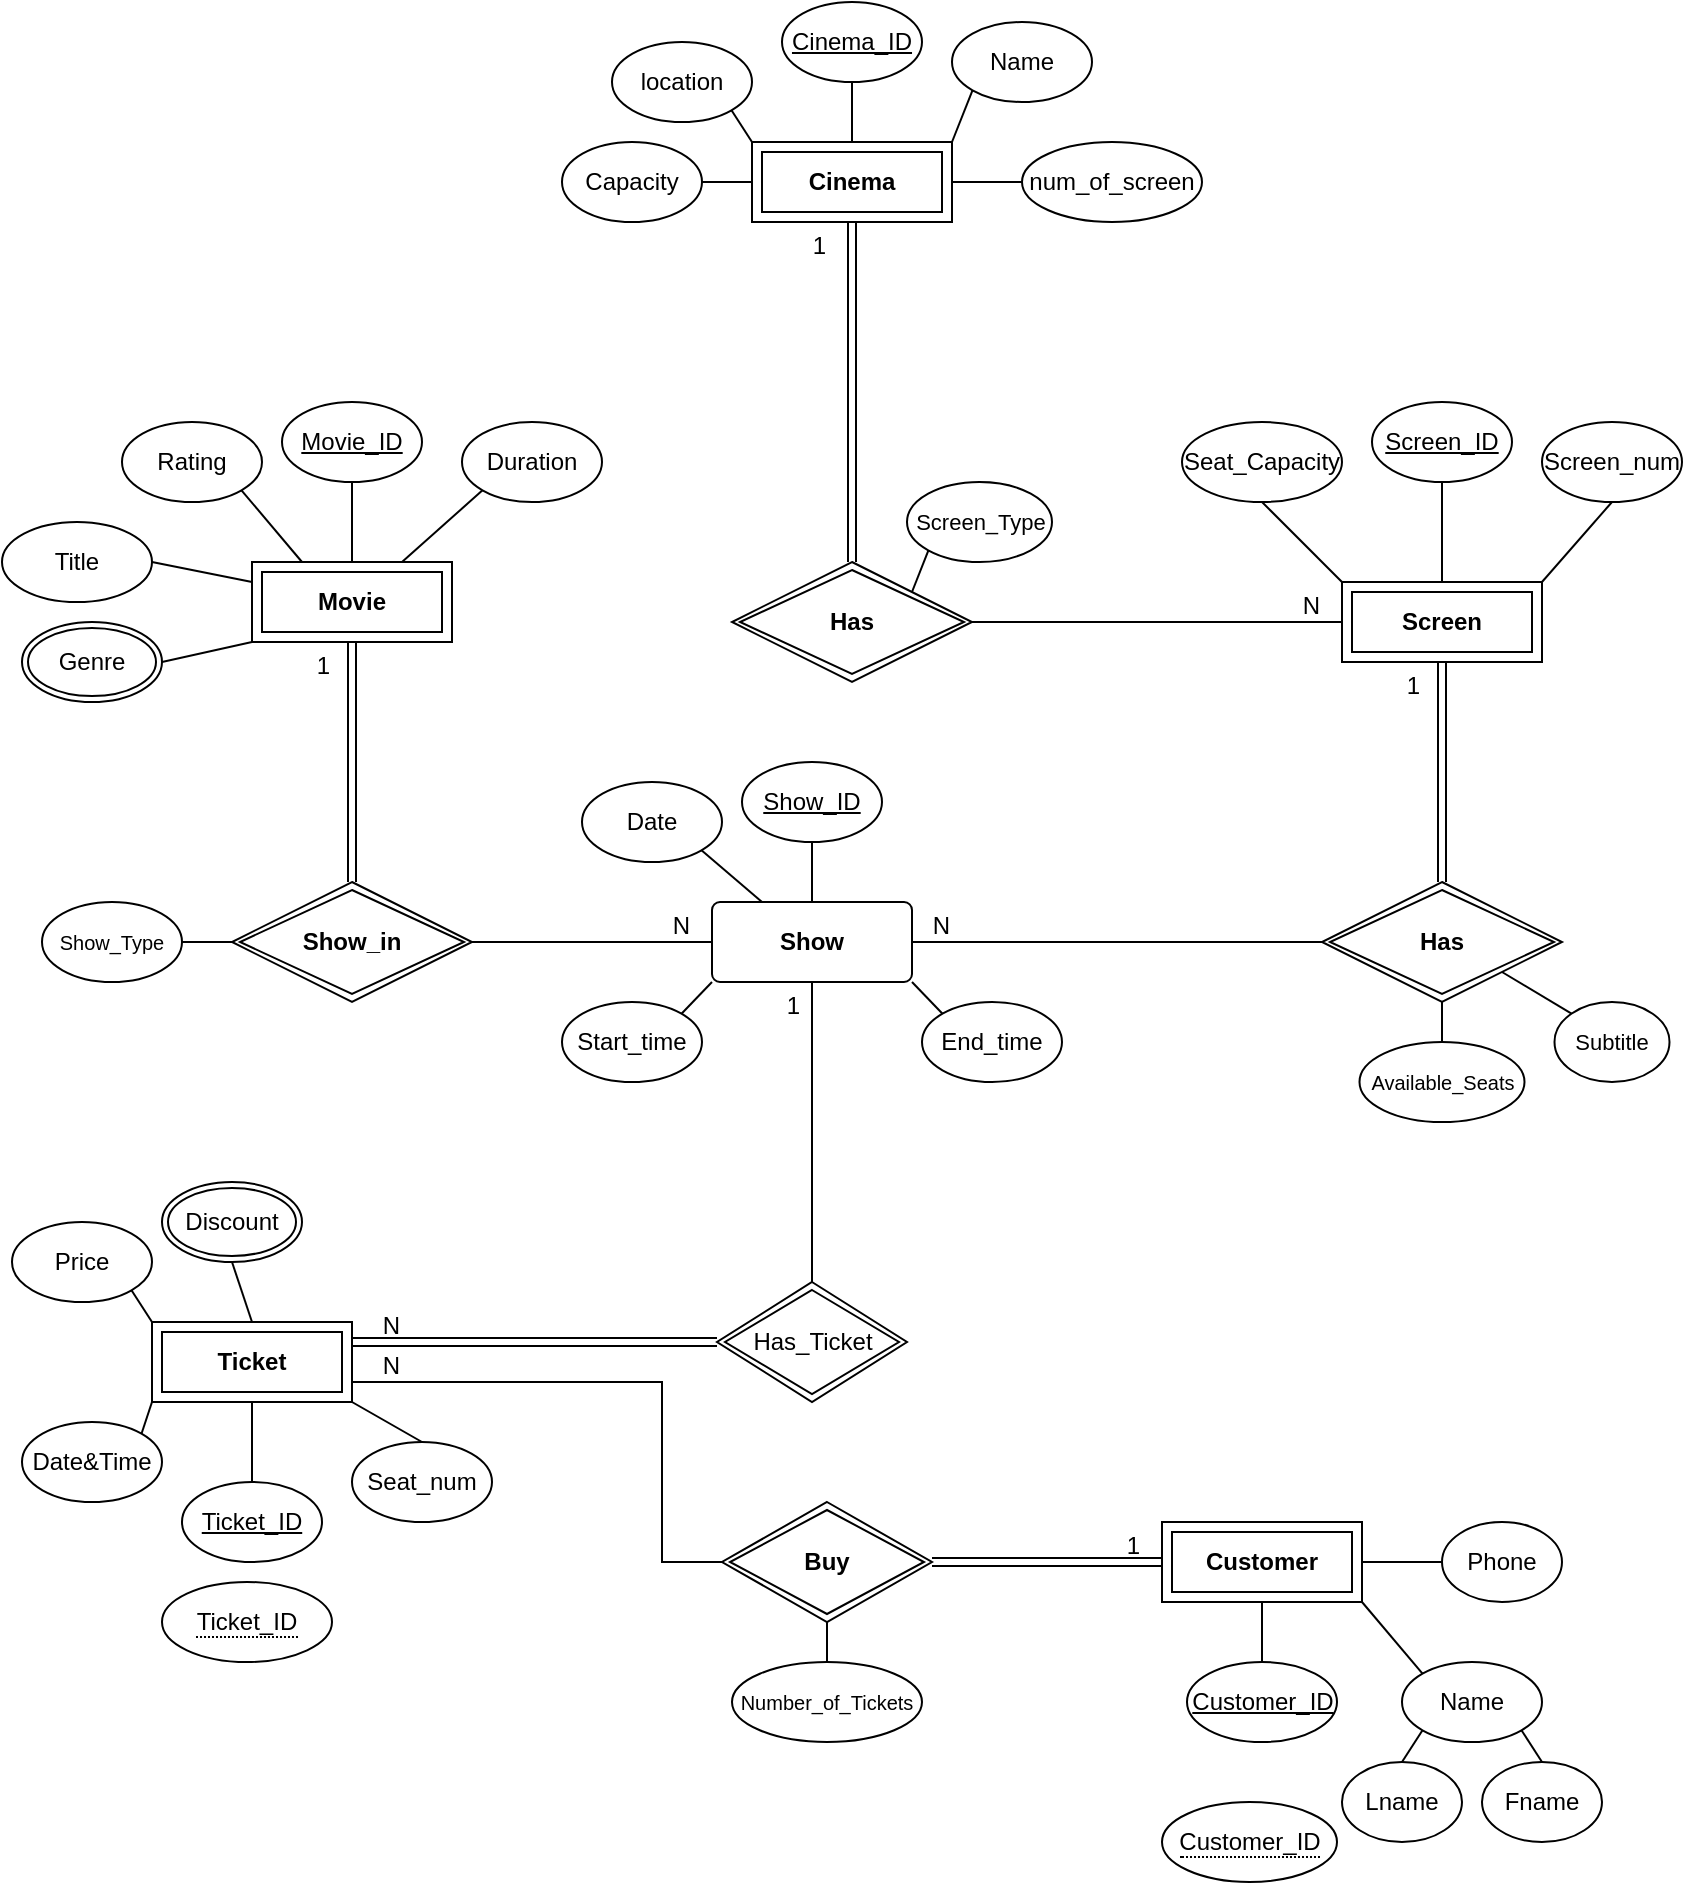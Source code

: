 <mxfile version="24.8.4">
  <diagram name="Page-1" id="7yY_kA9gd9Qw0ZEYXvrO">
    <mxGraphModel dx="1750" dy="870" grid="1" gridSize="10" guides="1" tooltips="1" connect="1" arrows="1" fold="1" page="1" pageScale="1" pageWidth="850" pageHeight="1100" math="0" shadow="0">
      <root>
        <mxCell id="0" />
        <mxCell id="1" parent="0" />
        <mxCell id="ie0-aMVQ24yn6wTCqgOi-12" value="Screen_ID" style="ellipse;whiteSpace=wrap;html=1;align=center;fontStyle=4;" parent="1" vertex="1">
          <mxGeometry x="685" y="200" width="70" height="40" as="geometry" />
        </mxCell>
        <mxCell id="ie0-aMVQ24yn6wTCqgOi-13" value="Screen_num" style="ellipse;whiteSpace=wrap;html=1;align=center;" parent="1" vertex="1">
          <mxGeometry x="770" y="210" width="70" height="40" as="geometry" />
        </mxCell>
        <mxCell id="ie0-aMVQ24yn6wTCqgOi-25" value="Seat_Capacity" style="ellipse;whiteSpace=wrap;html=1;align=center;" parent="1" vertex="1">
          <mxGeometry x="590" y="210" width="80" height="40" as="geometry" />
        </mxCell>
        <mxCell id="ie0-aMVQ24yn6wTCqgOi-28" value="" style="endArrow=none;html=1;rounded=0;exitX=0.5;exitY=1;exitDx=0;exitDy=0;entryX=0.5;entryY=0;entryDx=0;entryDy=0;" parent="1" source="ie0-aMVQ24yn6wTCqgOi-12" target="ALCv4RVZvyyL87R1NzdM-17" edge="1">
          <mxGeometry relative="1" as="geometry">
            <mxPoint x="420" y="370" as="sourcePoint" />
            <mxPoint x="720" y="270" as="targetPoint" />
          </mxGeometry>
        </mxCell>
        <mxCell id="ie0-aMVQ24yn6wTCqgOi-32" value="" style="endArrow=none;html=1;rounded=0;entryX=0.5;entryY=1;entryDx=0;entryDy=0;exitX=1;exitY=0;exitDx=0;exitDy=0;" parent="1" source="ALCv4RVZvyyL87R1NzdM-17" target="ie0-aMVQ24yn6wTCqgOi-13" edge="1">
          <mxGeometry relative="1" as="geometry">
            <mxPoint x="790" y="280" as="sourcePoint" />
            <mxPoint x="580" y="370" as="targetPoint" />
          </mxGeometry>
        </mxCell>
        <mxCell id="ie0-aMVQ24yn6wTCqgOi-33" value="" style="endArrow=none;html=1;rounded=0;exitX=0.5;exitY=1;exitDx=0;exitDy=0;entryX=0;entryY=0;entryDx=0;entryDy=0;" parent="1" source="ie0-aMVQ24yn6wTCqgOi-25" target="ALCv4RVZvyyL87R1NzdM-17" edge="1">
          <mxGeometry relative="1" as="geometry">
            <mxPoint x="420" y="370" as="sourcePoint" />
            <mxPoint x="680" y="270" as="targetPoint" />
          </mxGeometry>
        </mxCell>
        <mxCell id="ie0-aMVQ24yn6wTCqgOi-49" value="Customer_ID" style="ellipse;whiteSpace=wrap;html=1;align=center;fontStyle=4;" parent="1" vertex="1">
          <mxGeometry x="592.5" y="830" width="75" height="40" as="geometry" />
        </mxCell>
        <mxCell id="ie0-aMVQ24yn6wTCqgOi-96" value="Duration" style="ellipse;whiteSpace=wrap;html=1;align=center;" parent="1" vertex="1">
          <mxGeometry x="230" y="210" width="70" height="40" as="geometry" />
        </mxCell>
        <mxCell id="ie0-aMVQ24yn6wTCqgOi-97" value="Rating" style="ellipse;whiteSpace=wrap;html=1;align=center;" parent="1" vertex="1">
          <mxGeometry x="60" y="210" width="70" height="40" as="geometry" />
        </mxCell>
        <mxCell id="ie0-aMVQ24yn6wTCqgOi-98" value="Movie_ID" style="ellipse;whiteSpace=wrap;html=1;align=center;fontStyle=4;" parent="1" vertex="1">
          <mxGeometry x="140" y="200" width="70" height="40" as="geometry" />
        </mxCell>
        <mxCell id="ie0-aMVQ24yn6wTCqgOi-99" value="Title" style="ellipse;whiteSpace=wrap;html=1;align=center;" parent="1" vertex="1">
          <mxGeometry y="260" width="75" height="40" as="geometry" />
        </mxCell>
        <mxCell id="ie0-aMVQ24yn6wTCqgOi-101" value="" style="endArrow=none;html=1;rounded=0;exitX=0.5;exitY=1;exitDx=0;exitDy=0;entryX=0.5;entryY=0;entryDx=0;entryDy=0;" parent="1" source="ie0-aMVQ24yn6wTCqgOi-98" target="ALCv4RVZvyyL87R1NzdM-14" edge="1">
          <mxGeometry relative="1" as="geometry">
            <mxPoint x="310" y="370" as="sourcePoint" />
            <mxPoint x="180" y="270" as="targetPoint" />
          </mxGeometry>
        </mxCell>
        <mxCell id="ie0-aMVQ24yn6wTCqgOi-102" value="" style="endArrow=none;html=1;rounded=0;exitX=0;exitY=1;exitDx=0;exitDy=0;entryX=0.75;entryY=0;entryDx=0;entryDy=0;" parent="1" source="ie0-aMVQ24yn6wTCqgOi-96" target="ALCv4RVZvyyL87R1NzdM-14" edge="1">
          <mxGeometry relative="1" as="geometry">
            <mxPoint x="310" y="370" as="sourcePoint" />
            <mxPoint x="210" y="270" as="targetPoint" />
          </mxGeometry>
        </mxCell>
        <mxCell id="ie0-aMVQ24yn6wTCqgOi-103" value="" style="endArrow=none;html=1;rounded=0;exitX=1;exitY=0.5;exitDx=0;exitDy=0;entryX=0;entryY=1;entryDx=0;entryDy=0;" parent="1" source="46AwzzbZPbfPcskhHzXD-44" target="ALCv4RVZvyyL87R1NzdM-14" edge="1">
          <mxGeometry relative="1" as="geometry">
            <mxPoint x="100" y="340" as="sourcePoint" />
            <mxPoint x="120" y="320" as="targetPoint" />
          </mxGeometry>
        </mxCell>
        <mxCell id="ie0-aMVQ24yn6wTCqgOi-104" value="" style="endArrow=none;html=1;rounded=0;exitX=1;exitY=0.5;exitDx=0;exitDy=0;entryX=0;entryY=0.25;entryDx=0;entryDy=0;" parent="1" source="ie0-aMVQ24yn6wTCqgOi-99" target="ALCv4RVZvyyL87R1NzdM-14" edge="1">
          <mxGeometry relative="1" as="geometry">
            <mxPoint x="310" y="370" as="sourcePoint" />
            <mxPoint x="110" y="290" as="targetPoint" />
          </mxGeometry>
        </mxCell>
        <mxCell id="ie0-aMVQ24yn6wTCqgOi-105" value="" style="endArrow=none;html=1;rounded=0;exitX=1;exitY=1;exitDx=0;exitDy=0;entryX=0.25;entryY=0;entryDx=0;entryDy=0;" parent="1" source="ie0-aMVQ24yn6wTCqgOi-97" target="ALCv4RVZvyyL87R1NzdM-14" edge="1">
          <mxGeometry relative="1" as="geometry">
            <mxPoint x="310" y="370" as="sourcePoint" />
            <mxPoint x="150" y="260" as="targetPoint" />
          </mxGeometry>
        </mxCell>
        <mxCell id="ie0-aMVQ24yn6wTCqgOi-139" value="Name" style="ellipse;whiteSpace=wrap;html=1;align=center;" parent="1" vertex="1">
          <mxGeometry x="700" y="830" width="70" height="40" as="geometry" />
        </mxCell>
        <mxCell id="ie0-aMVQ24yn6wTCqgOi-140" style="edgeStyle=orthogonalEdgeStyle;rounded=0;orthogonalLoop=1;jettySize=auto;html=1;exitX=0.5;exitY=1;exitDx=0;exitDy=0;" parent="1" edge="1">
          <mxGeometry relative="1" as="geometry">
            <mxPoint x="630" y="800" as="sourcePoint" />
            <mxPoint x="630" y="800" as="targetPoint" />
          </mxGeometry>
        </mxCell>
        <mxCell id="ie0-aMVQ24yn6wTCqgOi-141" value="" style="endArrow=none;html=1;rounded=0;entryX=0.5;entryY=0;entryDx=0;entryDy=0;exitX=0.5;exitY=1;exitDx=0;exitDy=0;" parent="1" source="ALCv4RVZvyyL87R1NzdM-15" target="ie0-aMVQ24yn6wTCqgOi-49" edge="1">
          <mxGeometry relative="1" as="geometry">
            <mxPoint x="630" y="810" as="sourcePoint" />
            <mxPoint x="637" y="866" as="targetPoint" />
          </mxGeometry>
        </mxCell>
        <mxCell id="ie0-aMVQ24yn6wTCqgOi-142" value="" style="endArrow=none;html=1;rounded=0;entryX=0;entryY=0;entryDx=0;entryDy=0;exitX=1;exitY=1;exitDx=0;exitDy=0;" parent="1" source="ALCv4RVZvyyL87R1NzdM-15" target="ie0-aMVQ24yn6wTCqgOi-139" edge="1">
          <mxGeometry relative="1" as="geometry">
            <mxPoint x="680" y="810" as="sourcePoint" />
            <mxPoint x="737" y="856" as="targetPoint" />
          </mxGeometry>
        </mxCell>
        <mxCell id="ie0-aMVQ24yn6wTCqgOi-143" value="Ticket_ID" style="ellipse;whiteSpace=wrap;html=1;align=center;fontStyle=4;" parent="1" vertex="1">
          <mxGeometry x="90" y="740" width="70" height="40" as="geometry" />
        </mxCell>
        <mxCell id="ie0-aMVQ24yn6wTCqgOi-145" value="Seat_num" style="ellipse;whiteSpace=wrap;html=1;align=center;" parent="1" vertex="1">
          <mxGeometry x="175" y="720" width="70" height="40" as="geometry" />
        </mxCell>
        <mxCell id="ie0-aMVQ24yn6wTCqgOi-146" value="Price" style="ellipse;whiteSpace=wrap;html=1;align=center;" parent="1" vertex="1">
          <mxGeometry x="5" y="610" width="70" height="40" as="geometry" />
        </mxCell>
        <mxCell id="ie0-aMVQ24yn6wTCqgOi-147" value="" style="endArrow=none;html=1;rounded=0;entryX=0.5;entryY=0;entryDx=0;entryDy=0;exitX=1;exitY=1;exitDx=0;exitDy=0;" parent="1" source="OWeZCn-Pg7OifKyd3cgW-1" target="ie0-aMVQ24yn6wTCqgOi-145" edge="1">
          <mxGeometry relative="1" as="geometry">
            <mxPoint x="180" y="700" as="sourcePoint" />
            <mxPoint x="205" y="690" as="targetPoint" />
          </mxGeometry>
        </mxCell>
        <mxCell id="ie0-aMVQ24yn6wTCqgOi-149" value="" style="endArrow=none;html=1;rounded=0;exitX=1;exitY=1;exitDx=0;exitDy=0;entryX=0;entryY=0;entryDx=0;entryDy=0;" parent="1" source="ie0-aMVQ24yn6wTCqgOi-146" target="OWeZCn-Pg7OifKyd3cgW-1" edge="1">
          <mxGeometry relative="1" as="geometry">
            <mxPoint x="70" y="650" as="sourcePoint" />
            <mxPoint x="70" y="660" as="targetPoint" />
          </mxGeometry>
        </mxCell>
        <mxCell id="ie0-aMVQ24yn6wTCqgOi-150" value="" style="endArrow=none;html=1;rounded=0;exitX=0.5;exitY=0;exitDx=0;exitDy=0;entryX=0.5;entryY=1;entryDx=0;entryDy=0;" parent="1" source="ie0-aMVQ24yn6wTCqgOi-143" target="OWeZCn-Pg7OifKyd3cgW-1" edge="1">
          <mxGeometry relative="1" as="geometry">
            <mxPoint x="45" y="690" as="sourcePoint" />
            <mxPoint x="120" y="710" as="targetPoint" />
          </mxGeometry>
        </mxCell>
        <mxCell id="46AwzzbZPbfPcskhHzXD-2" value="Cinema_ID" style="ellipse;whiteSpace=wrap;html=1;align=center;fontStyle=4;" parent="1" vertex="1">
          <mxGeometry x="390" width="70" height="40" as="geometry" />
        </mxCell>
        <mxCell id="46AwzzbZPbfPcskhHzXD-14" value="&lt;b&gt;Show&lt;/b&gt;" style="rounded=1;arcSize=10;whiteSpace=wrap;html=1;align=center;" parent="1" vertex="1">
          <mxGeometry x="355" y="450" width="100" height="40" as="geometry" />
        </mxCell>
        <mxCell id="46AwzzbZPbfPcskhHzXD-15" value="Show_ID" style="ellipse;whiteSpace=wrap;html=1;align=center;fontStyle=4;" parent="1" vertex="1">
          <mxGeometry x="370" y="380" width="70" height="40" as="geometry" />
        </mxCell>
        <mxCell id="46AwzzbZPbfPcskhHzXD-17" value="Date" style="ellipse;whiteSpace=wrap;html=1;align=center;" parent="1" vertex="1">
          <mxGeometry x="290" y="390" width="70" height="40" as="geometry" />
        </mxCell>
        <mxCell id="46AwzzbZPbfPcskhHzXD-19" value="Start_time" style="ellipse;whiteSpace=wrap;html=1;align=center;" parent="1" vertex="1">
          <mxGeometry x="280" y="500" width="70" height="40" as="geometry" />
        </mxCell>
        <mxCell id="46AwzzbZPbfPcskhHzXD-20" value="" style="endArrow=none;html=1;rounded=0;exitX=1;exitY=0;exitDx=0;exitDy=0;entryX=0;entryY=1;entryDx=0;entryDy=0;" parent="1" source="46AwzzbZPbfPcskhHzXD-19" target="46AwzzbZPbfPcskhHzXD-14" edge="1">
          <mxGeometry relative="1" as="geometry">
            <mxPoint x="355" y="520" as="sourcePoint" />
            <mxPoint x="515" y="520" as="targetPoint" />
          </mxGeometry>
        </mxCell>
        <mxCell id="46AwzzbZPbfPcskhHzXD-23" value="" style="endArrow=none;html=1;rounded=0;exitX=1;exitY=1;exitDx=0;exitDy=0;entryX=0.25;entryY=0;entryDx=0;entryDy=0;" parent="1" source="46AwzzbZPbfPcskhHzXD-17" target="46AwzzbZPbfPcskhHzXD-14" edge="1">
          <mxGeometry relative="1" as="geometry">
            <mxPoint x="355" y="520" as="sourcePoint" />
            <mxPoint x="344" y="440" as="targetPoint" />
          </mxGeometry>
        </mxCell>
        <mxCell id="46AwzzbZPbfPcskhHzXD-24" value="" style="endArrow=none;html=1;rounded=0;exitX=0.5;exitY=0;exitDx=0;exitDy=0;entryX=0.5;entryY=1;entryDx=0;entryDy=0;" parent="1" source="46AwzzbZPbfPcskhHzXD-14" target="46AwzzbZPbfPcskhHzXD-15" edge="1">
          <mxGeometry relative="1" as="geometry">
            <mxPoint x="430" y="430" as="sourcePoint" />
            <mxPoint x="480" y="410" as="targetPoint" />
          </mxGeometry>
        </mxCell>
        <mxCell id="46AwzzbZPbfPcskhHzXD-25" value="Name" style="ellipse;whiteSpace=wrap;html=1;align=center;" parent="1" vertex="1">
          <mxGeometry x="475" y="10" width="70" height="40" as="geometry" />
        </mxCell>
        <mxCell id="46AwzzbZPbfPcskhHzXD-26" value="location" style="ellipse;whiteSpace=wrap;html=1;align=center;" parent="1" vertex="1">
          <mxGeometry x="305" y="20" width="70" height="40" as="geometry" />
        </mxCell>
        <mxCell id="46AwzzbZPbfPcskhHzXD-27" value="num_of_screen" style="ellipse;whiteSpace=wrap;html=1;align=center;" parent="1" vertex="1">
          <mxGeometry x="510" y="70" width="90" height="40" as="geometry" />
        </mxCell>
        <mxCell id="46AwzzbZPbfPcskhHzXD-28" value="Capacity" style="ellipse;whiteSpace=wrap;html=1;align=center;" parent="1" vertex="1">
          <mxGeometry x="280" y="70" width="70" height="40" as="geometry" />
        </mxCell>
        <mxCell id="46AwzzbZPbfPcskhHzXD-29" value="" style="endArrow=none;html=1;rounded=0;entryX=0;entryY=0.5;entryDx=0;entryDy=0;exitX=1;exitY=0.5;exitDx=0;exitDy=0;" parent="1" source="ALCv4RVZvyyL87R1NzdM-8" target="46AwzzbZPbfPcskhHzXD-27" edge="1">
          <mxGeometry relative="1" as="geometry">
            <mxPoint x="480" y="90" as="sourcePoint" />
            <mxPoint x="480" y="160" as="targetPoint" />
          </mxGeometry>
        </mxCell>
        <mxCell id="46AwzzbZPbfPcskhHzXD-30" value="" style="endArrow=none;html=1;rounded=0;exitX=0;exitY=1;exitDx=0;exitDy=0;entryX=1;entryY=0;entryDx=0;entryDy=0;" parent="1" source="46AwzzbZPbfPcskhHzXD-25" target="ALCv4RVZvyyL87R1NzdM-8" edge="1">
          <mxGeometry relative="1" as="geometry">
            <mxPoint x="315" y="160" as="sourcePoint" />
            <mxPoint x="480" y="60" as="targetPoint" />
          </mxGeometry>
        </mxCell>
        <mxCell id="46AwzzbZPbfPcskhHzXD-31" value="" style="endArrow=none;html=1;rounded=0;exitX=1;exitY=0.5;exitDx=0;exitDy=0;entryX=0;entryY=0.5;entryDx=0;entryDy=0;" parent="1" source="46AwzzbZPbfPcskhHzXD-28" target="ALCv4RVZvyyL87R1NzdM-8" edge="1">
          <mxGeometry relative="1" as="geometry">
            <mxPoint x="320" y="160" as="sourcePoint" />
            <mxPoint x="370" y="90" as="targetPoint" />
          </mxGeometry>
        </mxCell>
        <mxCell id="46AwzzbZPbfPcskhHzXD-32" value="" style="endArrow=none;html=1;rounded=0;exitX=1;exitY=1;exitDx=0;exitDy=0;entryX=0;entryY=0;entryDx=0;entryDy=0;" parent="1" source="46AwzzbZPbfPcskhHzXD-26" target="ALCv4RVZvyyL87R1NzdM-8" edge="1">
          <mxGeometry relative="1" as="geometry">
            <mxPoint x="320" y="160" as="sourcePoint" />
            <mxPoint x="370" y="60" as="targetPoint" />
          </mxGeometry>
        </mxCell>
        <mxCell id="46AwzzbZPbfPcskhHzXD-33" value="" style="endArrow=none;html=1;rounded=0;exitX=0.5;exitY=1;exitDx=0;exitDy=0;entryX=0.5;entryY=0;entryDx=0;entryDy=0;" parent="1" source="46AwzzbZPbfPcskhHzXD-2" target="ALCv4RVZvyyL87R1NzdM-8" edge="1">
          <mxGeometry relative="1" as="geometry">
            <mxPoint x="320" y="160" as="sourcePoint" />
            <mxPoint x="425" y="60" as="targetPoint" />
          </mxGeometry>
        </mxCell>
        <mxCell id="46AwzzbZPbfPcskhHzXD-34" value="End_time" style="ellipse;whiteSpace=wrap;html=1;align=center;" parent="1" vertex="1">
          <mxGeometry x="460" y="500" width="70" height="40" as="geometry" />
        </mxCell>
        <mxCell id="46AwzzbZPbfPcskhHzXD-35" value="" style="endArrow=none;html=1;rounded=0;exitX=1;exitY=1;exitDx=0;exitDy=0;entryX=0;entryY=0;entryDx=0;entryDy=0;" parent="1" source="46AwzzbZPbfPcskhHzXD-14" target="46AwzzbZPbfPcskhHzXD-34" edge="1">
          <mxGeometry relative="1" as="geometry">
            <mxPoint x="485" y="510" as="sourcePoint" />
            <mxPoint x="525" y="490" as="targetPoint" />
          </mxGeometry>
        </mxCell>
        <mxCell id="46AwzzbZPbfPcskhHzXD-36" value="Date&amp;amp;Time" style="ellipse;whiteSpace=wrap;html=1;align=center;" parent="1" vertex="1">
          <mxGeometry x="10" y="710" width="70" height="40" as="geometry" />
        </mxCell>
        <mxCell id="46AwzzbZPbfPcskhHzXD-37" value="" style="endArrow=none;html=1;rounded=0;exitX=1;exitY=0;exitDx=0;exitDy=0;entryX=0;entryY=1;entryDx=0;entryDy=0;" parent="1" source="46AwzzbZPbfPcskhHzXD-36" target="OWeZCn-Pg7OifKyd3cgW-1" edge="1">
          <mxGeometry relative="1" as="geometry">
            <mxPoint x="40" y="790" as="sourcePoint" />
            <mxPoint x="70" y="710" as="targetPoint" />
          </mxGeometry>
        </mxCell>
        <mxCell id="46AwzzbZPbfPcskhHzXD-38" value="Lname" style="ellipse;whiteSpace=wrap;html=1;align=center;" parent="1" vertex="1">
          <mxGeometry x="670" y="880" width="60" height="40" as="geometry" />
        </mxCell>
        <mxCell id="46AwzzbZPbfPcskhHzXD-39" value="Fname" style="ellipse;whiteSpace=wrap;html=1;align=center;" parent="1" vertex="1">
          <mxGeometry x="740" y="880" width="60" height="40" as="geometry" />
        </mxCell>
        <mxCell id="46AwzzbZPbfPcskhHzXD-40" value="" style="endArrow=none;html=1;rounded=0;entryX=0.5;entryY=0;entryDx=0;entryDy=0;exitX=0;exitY=1;exitDx=0;exitDy=0;" parent="1" source="ie0-aMVQ24yn6wTCqgOi-139" target="46AwzzbZPbfPcskhHzXD-38" edge="1">
          <mxGeometry relative="1" as="geometry">
            <mxPoint x="690" y="880" as="sourcePoint" />
            <mxPoint x="688" y="910" as="targetPoint" />
          </mxGeometry>
        </mxCell>
        <mxCell id="46AwzzbZPbfPcskhHzXD-41" value="" style="endArrow=none;html=1;rounded=0;entryX=0.5;entryY=0;entryDx=0;entryDy=0;exitX=1;exitY=1;exitDx=0;exitDy=0;" parent="1" source="ie0-aMVQ24yn6wTCqgOi-139" target="46AwzzbZPbfPcskhHzXD-39" edge="1">
          <mxGeometry relative="1" as="geometry">
            <mxPoint x="750" y="890" as="sourcePoint" />
            <mxPoint x="740" y="936" as="targetPoint" />
          </mxGeometry>
        </mxCell>
        <mxCell id="46AwzzbZPbfPcskhHzXD-42" value="Phone" style="ellipse;whiteSpace=wrap;html=1;align=center;" parent="1" vertex="1">
          <mxGeometry x="720" y="760" width="60" height="40" as="geometry" />
        </mxCell>
        <mxCell id="46AwzzbZPbfPcskhHzXD-43" value="" style="endArrow=none;html=1;rounded=0;entryX=0;entryY=0.5;entryDx=0;entryDy=0;exitX=1;exitY=0.5;exitDx=0;exitDy=0;" parent="1" source="ALCv4RVZvyyL87R1NzdM-15" target="46AwzzbZPbfPcskhHzXD-42" edge="1">
          <mxGeometry relative="1" as="geometry">
            <mxPoint x="690" y="780" as="sourcePoint" />
            <mxPoint x="740" y="860" as="targetPoint" />
          </mxGeometry>
        </mxCell>
        <mxCell id="46AwzzbZPbfPcskhHzXD-44" value="Genre" style="ellipse;shape=doubleEllipse;margin=3;whiteSpace=wrap;html=1;align=center;" parent="1" vertex="1">
          <mxGeometry x="10" y="310" width="70" height="40" as="geometry" />
        </mxCell>
        <mxCell id="46AwzzbZPbfPcskhHzXD-45" value="Discount" style="ellipse;shape=doubleEllipse;margin=3;whiteSpace=wrap;html=1;align=center;" parent="1" vertex="1">
          <mxGeometry x="80" y="590" width="70" height="40" as="geometry" />
        </mxCell>
        <mxCell id="46AwzzbZPbfPcskhHzXD-46" value="" style="endArrow=none;html=1;rounded=0;exitX=0.5;exitY=1;exitDx=0;exitDy=0;entryX=0.5;entryY=0;entryDx=0;entryDy=0;" parent="1" source="46AwzzbZPbfPcskhHzXD-45" target="OWeZCn-Pg7OifKyd3cgW-1" edge="1">
          <mxGeometry relative="1" as="geometry">
            <mxPoint x="200" y="610" as="sourcePoint" />
            <mxPoint x="110" y="650" as="targetPoint" />
          </mxGeometry>
        </mxCell>
        <mxCell id="46AwzzbZPbfPcskhHzXD-55" value="" style="endArrow=none;html=1;rounded=0;exitX=1;exitY=0.5;exitDx=0;exitDy=0;entryX=0;entryY=0.5;entryDx=0;entryDy=0;" parent="1" source="ALCv4RVZvyyL87R1NzdM-7" target="ALCv4RVZvyyL87R1NzdM-17" edge="1">
          <mxGeometry relative="1" as="geometry">
            <mxPoint x="510" y="310" as="sourcePoint" />
            <mxPoint x="660" y="310" as="targetPoint" />
          </mxGeometry>
        </mxCell>
        <mxCell id="46AwzzbZPbfPcskhHzXD-56" value="N" style="resizable=0;html=1;whiteSpace=wrap;align=right;verticalAlign=bottom;" parent="46AwzzbZPbfPcskhHzXD-55" connectable="0" vertex="1">
          <mxGeometry x="1" relative="1" as="geometry">
            <mxPoint x="-10" as="offset" />
          </mxGeometry>
        </mxCell>
        <mxCell id="46AwzzbZPbfPcskhHzXD-60" value="" style="endArrow=none;html=1;rounded=0;entryX=1;entryY=0.5;entryDx=0;entryDy=0;exitX=0;exitY=0.5;exitDx=0;exitDy=0;" parent="1" source="ALCv4RVZvyyL87R1NzdM-20" target="46AwzzbZPbfPcskhHzXD-14" edge="1">
          <mxGeometry relative="1" as="geometry">
            <mxPoint x="640" y="470" as="sourcePoint" />
            <mxPoint x="670" y="580" as="targetPoint" />
          </mxGeometry>
        </mxCell>
        <mxCell id="46AwzzbZPbfPcskhHzXD-61" value="N" style="resizable=0;html=1;whiteSpace=wrap;align=right;verticalAlign=bottom;" parent="46AwzzbZPbfPcskhHzXD-60" connectable="0" vertex="1">
          <mxGeometry x="1" relative="1" as="geometry">
            <mxPoint x="20" as="offset" />
          </mxGeometry>
        </mxCell>
        <mxCell id="46AwzzbZPbfPcskhHzXD-65" value="" style="endArrow=none;html=1;rounded=0;entryX=0;entryY=0.5;entryDx=0;entryDy=0;exitX=1;exitY=0.5;exitDx=0;exitDy=0;" parent="1" source="ALCv4RVZvyyL87R1NzdM-10" target="46AwzzbZPbfPcskhHzXD-14" edge="1">
          <mxGeometry relative="1" as="geometry">
            <mxPoint x="260" y="470" as="sourcePoint" />
            <mxPoint x="310" y="460" as="targetPoint" />
          </mxGeometry>
        </mxCell>
        <mxCell id="46AwzzbZPbfPcskhHzXD-66" value="N" style="resizable=0;html=1;whiteSpace=wrap;align=right;verticalAlign=bottom;" parent="46AwzzbZPbfPcskhHzXD-65" connectable="0" vertex="1">
          <mxGeometry x="1" relative="1" as="geometry">
            <mxPoint x="-10" as="offset" />
          </mxGeometry>
        </mxCell>
        <mxCell id="46AwzzbZPbfPcskhHzXD-70" value="" style="endArrow=none;html=1;rounded=0;entryX=0.5;entryY=1;entryDx=0;entryDy=0;exitX=0.5;exitY=0;exitDx=0;exitDy=0;" parent="1" source="OWeZCn-Pg7OifKyd3cgW-4" target="46AwzzbZPbfPcskhHzXD-14" edge="1">
          <mxGeometry relative="1" as="geometry">
            <mxPoint x="400" y="630" as="sourcePoint" />
            <mxPoint x="400" y="690" as="targetPoint" />
          </mxGeometry>
        </mxCell>
        <mxCell id="46AwzzbZPbfPcskhHzXD-71" value="1" style="resizable=0;html=1;whiteSpace=wrap;align=right;verticalAlign=bottom;" parent="46AwzzbZPbfPcskhHzXD-70" connectable="0" vertex="1">
          <mxGeometry x="1" relative="1" as="geometry">
            <mxPoint x="-5" y="20" as="offset" />
          </mxGeometry>
        </mxCell>
        <mxCell id="46AwzzbZPbfPcskhHzXD-75" value="&lt;b&gt;Buy&lt;/b&gt;" style="shape=rhombus;double=1;perimeter=rhombusPerimeter;whiteSpace=wrap;html=1;align=center;" parent="1" vertex="1">
          <mxGeometry x="360" y="750" width="105" height="60" as="geometry" />
        </mxCell>
        <mxCell id="46AwzzbZPbfPcskhHzXD-76" value="" style="shape=link;html=1;rounded=0;exitX=1;exitY=0.5;exitDx=0;exitDy=0;entryX=0;entryY=0.5;entryDx=0;entryDy=0;" parent="1" source="46AwzzbZPbfPcskhHzXD-75" target="ALCv4RVZvyyL87R1NzdM-15" edge="1">
          <mxGeometry relative="1" as="geometry">
            <mxPoint x="470" y="790" as="sourcePoint" />
            <mxPoint x="570" y="780" as="targetPoint" />
          </mxGeometry>
        </mxCell>
        <mxCell id="46AwzzbZPbfPcskhHzXD-77" value="1" style="resizable=0;html=1;whiteSpace=wrap;align=right;verticalAlign=bottom;" parent="46AwzzbZPbfPcskhHzXD-76" connectable="0" vertex="1">
          <mxGeometry x="1" relative="1" as="geometry">
            <mxPoint x="-10" as="offset" />
          </mxGeometry>
        </mxCell>
        <mxCell id="ALCv4RVZvyyL87R1NzdM-1" value="" style="endArrow=none;html=1;rounded=0;edgeStyle=elbowEdgeStyle;exitX=0;exitY=0.5;exitDx=0;exitDy=0;entryX=1;entryY=0.75;entryDx=0;entryDy=0;" parent="1" source="46AwzzbZPbfPcskhHzXD-75" target="OWeZCn-Pg7OifKyd3cgW-1" edge="1">
          <mxGeometry relative="1" as="geometry">
            <mxPoint x="330" y="780" as="sourcePoint" />
            <mxPoint x="180" y="690" as="targetPoint" />
            <Array as="points">
              <mxPoint x="330" y="740" />
            </Array>
          </mxGeometry>
        </mxCell>
        <mxCell id="ALCv4RVZvyyL87R1NzdM-2" value="N" style="resizable=0;html=1;whiteSpace=wrap;align=right;verticalAlign=bottom;" parent="ALCv4RVZvyyL87R1NzdM-1" connectable="0" vertex="1">
          <mxGeometry x="1" relative="1" as="geometry">
            <mxPoint x="25" as="offset" />
          </mxGeometry>
        </mxCell>
        <mxCell id="ALCv4RVZvyyL87R1NzdM-5" value="" style="shape=link;html=1;rounded=0;exitX=0.5;exitY=0;exitDx=0;exitDy=0;entryX=0.5;entryY=1;entryDx=0;entryDy=0;" parent="1" source="ALCv4RVZvyyL87R1NzdM-7" target="ALCv4RVZvyyL87R1NzdM-8" edge="1">
          <mxGeometry relative="1" as="geometry">
            <mxPoint x="425" y="250" as="sourcePoint" />
            <mxPoint x="430" y="130" as="targetPoint" />
          </mxGeometry>
        </mxCell>
        <mxCell id="ALCv4RVZvyyL87R1NzdM-6" value="1" style="resizable=0;html=1;whiteSpace=wrap;align=right;verticalAlign=bottom;" parent="ALCv4RVZvyyL87R1NzdM-5" connectable="0" vertex="1">
          <mxGeometry x="1" relative="1" as="geometry">
            <mxPoint x="-12" y="20" as="offset" />
          </mxGeometry>
        </mxCell>
        <mxCell id="ALCv4RVZvyyL87R1NzdM-7" value="&lt;b&gt;Has&lt;/b&gt;" style="shape=rhombus;double=1;perimeter=rhombusPerimeter;whiteSpace=wrap;html=1;align=center;strokeColor=default;verticalAlign=middle;fontFamily=Helvetica;fontSize=12;fontColor=default;fillColor=default;" parent="1" vertex="1">
          <mxGeometry x="365" y="280" width="120" height="60" as="geometry" />
        </mxCell>
        <mxCell id="ALCv4RVZvyyL87R1NzdM-8" value="&lt;b&gt;Cinema&lt;/b&gt;" style="shape=ext;margin=3;double=1;whiteSpace=wrap;html=1;align=center;strokeColor=default;verticalAlign=middle;fontFamily=Helvetica;fontSize=12;fontColor=default;fillColor=default;" parent="1" vertex="1">
          <mxGeometry x="375" y="70" width="100" height="40" as="geometry" />
        </mxCell>
        <mxCell id="ALCv4RVZvyyL87R1NzdM-10" value="&lt;b&gt;Show_in&lt;/b&gt;" style="shape=rhombus;double=1;perimeter=rhombusPerimeter;whiteSpace=wrap;html=1;align=center;strokeColor=default;verticalAlign=middle;fontFamily=Helvetica;fontSize=12;fontColor=default;fillColor=default;" parent="1" vertex="1">
          <mxGeometry x="115" y="440" width="120" height="60" as="geometry" />
        </mxCell>
        <mxCell id="ALCv4RVZvyyL87R1NzdM-11" value="" style="shape=link;html=1;rounded=0;fontFamily=Helvetica;fontSize=12;fontColor=default;exitX=0.5;exitY=0;exitDx=0;exitDy=0;entryX=0.5;entryY=1;entryDx=0;entryDy=0;" parent="1" source="ALCv4RVZvyyL87R1NzdM-10" target="ALCv4RVZvyyL87R1NzdM-14" edge="1">
          <mxGeometry relative="1" as="geometry">
            <mxPoint x="400" y="450" as="sourcePoint" />
            <mxPoint x="180" y="330" as="targetPoint" />
          </mxGeometry>
        </mxCell>
        <mxCell id="ALCv4RVZvyyL87R1NzdM-12" value="1" style="resizable=0;html=1;whiteSpace=wrap;align=right;verticalAlign=bottom;strokeColor=default;fontFamily=Helvetica;fontSize=12;fontColor=default;fillColor=default;" parent="ALCv4RVZvyyL87R1NzdM-11" connectable="0" vertex="1">
          <mxGeometry x="1" relative="1" as="geometry">
            <mxPoint x="-10" y="20" as="offset" />
          </mxGeometry>
        </mxCell>
        <mxCell id="ALCv4RVZvyyL87R1NzdM-14" value="&lt;b&gt;Movie&lt;/b&gt;" style="shape=ext;margin=3;double=1;whiteSpace=wrap;html=1;align=center;strokeColor=default;verticalAlign=middle;fontFamily=Helvetica;fontSize=12;fontColor=default;fillColor=default;" parent="1" vertex="1">
          <mxGeometry x="125" y="280" width="100" height="40" as="geometry" />
        </mxCell>
        <mxCell id="ALCv4RVZvyyL87R1NzdM-15" value="&lt;b&gt;Customer&lt;/b&gt;" style="shape=ext;margin=3;double=1;whiteSpace=wrap;html=1;align=center;strokeColor=default;verticalAlign=middle;fontFamily=Helvetica;fontSize=12;fontColor=default;fillColor=default;" parent="1" vertex="1">
          <mxGeometry x="580" y="760" width="100" height="40" as="geometry" />
        </mxCell>
        <mxCell id="ALCv4RVZvyyL87R1NzdM-17" value="&lt;b&gt;Screen&lt;/b&gt;" style="shape=ext;margin=3;double=1;whiteSpace=wrap;html=1;align=center;strokeColor=default;verticalAlign=middle;fontFamily=Helvetica;fontSize=12;fontColor=default;fillColor=default;" parent="1" vertex="1">
          <mxGeometry x="670" y="290" width="100" height="40" as="geometry" />
        </mxCell>
        <mxCell id="ALCv4RVZvyyL87R1NzdM-18" value="" style="shape=link;html=1;rounded=0;fontFamily=Helvetica;fontSize=12;fontColor=default;exitX=0.5;exitY=1;exitDx=0;exitDy=0;entryX=0.5;entryY=0;entryDx=0;entryDy=0;" parent="1" source="ALCv4RVZvyyL87R1NzdM-17" target="ALCv4RVZvyyL87R1NzdM-20" edge="1">
          <mxGeometry relative="1" as="geometry">
            <mxPoint x="600" y="320" as="sourcePoint" />
            <mxPoint x="720" y="420" as="targetPoint" />
          </mxGeometry>
        </mxCell>
        <mxCell id="ALCv4RVZvyyL87R1NzdM-19" value="1" style="resizable=0;html=1;whiteSpace=wrap;align=right;verticalAlign=bottom;strokeColor=default;fontFamily=Helvetica;fontSize=12;fontColor=default;fillColor=default;" parent="ALCv4RVZvyyL87R1NzdM-18" connectable="0" vertex="1">
          <mxGeometry x="1" relative="1" as="geometry">
            <mxPoint x="-10" y="-90" as="offset" />
          </mxGeometry>
        </mxCell>
        <mxCell id="ALCv4RVZvyyL87R1NzdM-20" value="&lt;b&gt;Has&lt;/b&gt;" style="shape=rhombus;double=1;perimeter=rhombusPerimeter;whiteSpace=wrap;html=1;align=center;strokeColor=default;verticalAlign=middle;fontFamily=Helvetica;fontSize=12;fontColor=default;fillColor=default;" parent="1" vertex="1">
          <mxGeometry x="660" y="440" width="120" height="60" as="geometry" />
        </mxCell>
        <mxCell id="OWeZCn-Pg7OifKyd3cgW-1" value="&lt;b&gt;Ticket&lt;/b&gt;" style="shape=ext;margin=3;double=1;whiteSpace=wrap;html=1;align=center;" parent="1" vertex="1">
          <mxGeometry x="75" y="660" width="100" height="40" as="geometry" />
        </mxCell>
        <mxCell id="OWeZCn-Pg7OifKyd3cgW-2" value="" style="shape=link;html=1;rounded=0;entryX=1;entryY=0.25;entryDx=0;entryDy=0;exitX=0;exitY=0.5;exitDx=0;exitDy=0;" parent="1" source="OWeZCn-Pg7OifKyd3cgW-4" target="OWeZCn-Pg7OifKyd3cgW-1" edge="1">
          <mxGeometry relative="1" as="geometry">
            <mxPoint x="240" y="670" as="sourcePoint" />
            <mxPoint x="355" y="690" as="targetPoint" />
          </mxGeometry>
        </mxCell>
        <mxCell id="OWeZCn-Pg7OifKyd3cgW-3" value="N" style="resizable=0;html=1;whiteSpace=wrap;align=right;verticalAlign=bottom;" parent="OWeZCn-Pg7OifKyd3cgW-2" connectable="0" vertex="1">
          <mxGeometry x="1" relative="1" as="geometry">
            <mxPoint x="25" as="offset" />
          </mxGeometry>
        </mxCell>
        <mxCell id="OWeZCn-Pg7OifKyd3cgW-4" value="Has_Ticket" style="shape=rhombus;double=1;perimeter=rhombusPerimeter;whiteSpace=wrap;html=1;align=center;" parent="1" vertex="1">
          <mxGeometry x="357.5" y="640" width="95" height="60" as="geometry" />
        </mxCell>
        <mxCell id="OWeZCn-Pg7OifKyd3cgW-5" value="&lt;font style=&quot;font-size: 11px;&quot;&gt;Screen_Type&lt;/font&gt;" style="ellipse;whiteSpace=wrap;html=1;align=center;" parent="1" vertex="1">
          <mxGeometry x="452.5" y="240" width="72.5" height="40" as="geometry" />
        </mxCell>
        <mxCell id="OWeZCn-Pg7OifKyd3cgW-6" value="" style="endArrow=none;html=1;rounded=0;entryX=0;entryY=1;entryDx=0;entryDy=0;exitX=1;exitY=0;exitDx=0;exitDy=0;" parent="1" source="ALCv4RVZvyyL87R1NzdM-7" target="OWeZCn-Pg7OifKyd3cgW-5" edge="1">
          <mxGeometry relative="1" as="geometry">
            <mxPoint x="190" y="350" as="sourcePoint" />
            <mxPoint x="350" y="350" as="targetPoint" />
          </mxGeometry>
        </mxCell>
        <mxCell id="OWeZCn-Pg7OifKyd3cgW-7" value="&lt;font style=&quot;font-size: 10px;&quot;&gt;Available_Seats&lt;/font&gt;" style="ellipse;whiteSpace=wrap;html=1;align=center;" parent="1" vertex="1">
          <mxGeometry x="678.75" y="520" width="82.5" height="40" as="geometry" />
        </mxCell>
        <mxCell id="OWeZCn-Pg7OifKyd3cgW-8" value="&lt;font style=&quot;font-size: 11px;&quot;&gt;Subtitle&lt;/font&gt;" style="ellipse;whiteSpace=wrap;html=1;align=center;" parent="1" vertex="1">
          <mxGeometry x="776.25" y="500" width="57.5" height="40" as="geometry" />
        </mxCell>
        <mxCell id="OWeZCn-Pg7OifKyd3cgW-10" value="" style="endArrow=none;html=1;rounded=0;entryX=0;entryY=0;entryDx=0;entryDy=0;exitX=1;exitY=1;exitDx=0;exitDy=0;" parent="1" source="ALCv4RVZvyyL87R1NzdM-20" target="OWeZCn-Pg7OifKyd3cgW-8" edge="1">
          <mxGeometry relative="1" as="geometry">
            <mxPoint x="750" y="506" as="sourcePoint" />
            <mxPoint x="560" y="470" as="targetPoint" />
          </mxGeometry>
        </mxCell>
        <mxCell id="OWeZCn-Pg7OifKyd3cgW-11" value="" style="endArrow=none;html=1;rounded=0;exitX=0.5;exitY=0;exitDx=0;exitDy=0;entryX=0.5;entryY=1;entryDx=0;entryDy=0;" parent="1" source="OWeZCn-Pg7OifKyd3cgW-7" target="ALCv4RVZvyyL87R1NzdM-20" edge="1">
          <mxGeometry relative="1" as="geometry">
            <mxPoint x="400" y="470" as="sourcePoint" />
            <mxPoint x="560" y="470" as="targetPoint" />
          </mxGeometry>
        </mxCell>
        <mxCell id="OWeZCn-Pg7OifKyd3cgW-12" value="&lt;font style=&quot;font-size: 10px;&quot;&gt;Show_Type&lt;/font&gt;" style="ellipse;whiteSpace=wrap;html=1;align=center;" parent="1" vertex="1">
          <mxGeometry x="20" y="450" width="70" height="40" as="geometry" />
        </mxCell>
        <mxCell id="OWeZCn-Pg7OifKyd3cgW-13" value="" style="endArrow=none;html=1;rounded=0;exitX=1;exitY=0.5;exitDx=0;exitDy=0;entryX=0;entryY=0.5;entryDx=0;entryDy=0;" parent="1" source="OWeZCn-Pg7OifKyd3cgW-12" target="ALCv4RVZvyyL87R1NzdM-10" edge="1">
          <mxGeometry relative="1" as="geometry">
            <mxPoint x="370" y="510" as="sourcePoint" />
            <mxPoint x="530" y="510" as="targetPoint" />
          </mxGeometry>
        </mxCell>
        <mxCell id="OWeZCn-Pg7OifKyd3cgW-15" value="&lt;font style=&quot;font-size: 10px;&quot;&gt;Number_of_Tickets&lt;/font&gt;" style="ellipse;whiteSpace=wrap;html=1;align=center;" parent="1" vertex="1">
          <mxGeometry x="365" y="830" width="95" height="40" as="geometry" />
        </mxCell>
        <mxCell id="OWeZCn-Pg7OifKyd3cgW-16" value="" style="endArrow=none;html=1;rounded=0;entryX=0.5;entryY=1;entryDx=0;entryDy=0;exitX=0.5;exitY=0;exitDx=0;exitDy=0;" parent="1" source="OWeZCn-Pg7OifKyd3cgW-15" target="46AwzzbZPbfPcskhHzXD-75" edge="1">
          <mxGeometry relative="1" as="geometry">
            <mxPoint x="170" y="850" as="sourcePoint" />
            <mxPoint x="330" y="850" as="targetPoint" />
          </mxGeometry>
        </mxCell>
        <mxCell id="OuSTgRVaoOre14ZgcIe2-22" value="&lt;span style=&quot;border-bottom: 1px dotted&quot;&gt;Ticket_ID&lt;/span&gt;" style="ellipse;whiteSpace=wrap;html=1;align=center;fillStyle=auto;strokeColor=default;verticalAlign=middle;fontFamily=Helvetica;fontSize=12;fontColor=default;fillColor=default;gradientColor=none;" vertex="1" parent="1">
          <mxGeometry x="80" y="790" width="85" height="40" as="geometry" />
        </mxCell>
        <mxCell id="OuSTgRVaoOre14ZgcIe2-26" value="&lt;span style=&quot;border-bottom: 1px dotted&quot;&gt;Customer_ID&lt;/span&gt;" style="ellipse;whiteSpace=wrap;html=1;align=center;fillStyle=auto;strokeColor=default;verticalAlign=middle;fontFamily=Helvetica;fontSize=12;fontColor=default;fillColor=default;gradientColor=none;" vertex="1" parent="1">
          <mxGeometry x="580" y="900" width="87.5" height="40" as="geometry" />
        </mxCell>
      </root>
    </mxGraphModel>
  </diagram>
</mxfile>
